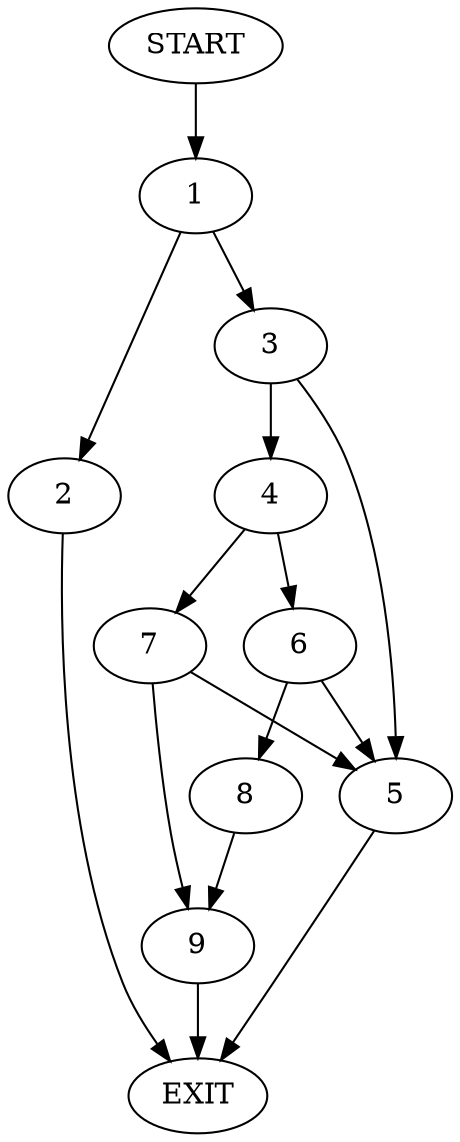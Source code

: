 digraph {
0 [label="START"]
10 [label="EXIT"]
0 -> 1
1 -> 2
1 -> 3
2 -> 10
3 -> 4
3 -> 5
4 -> 6
4 -> 7
5 -> 10
6 -> 8
6 -> 5
7 -> 9
7 -> 5
8 -> 9
9 -> 10
}
